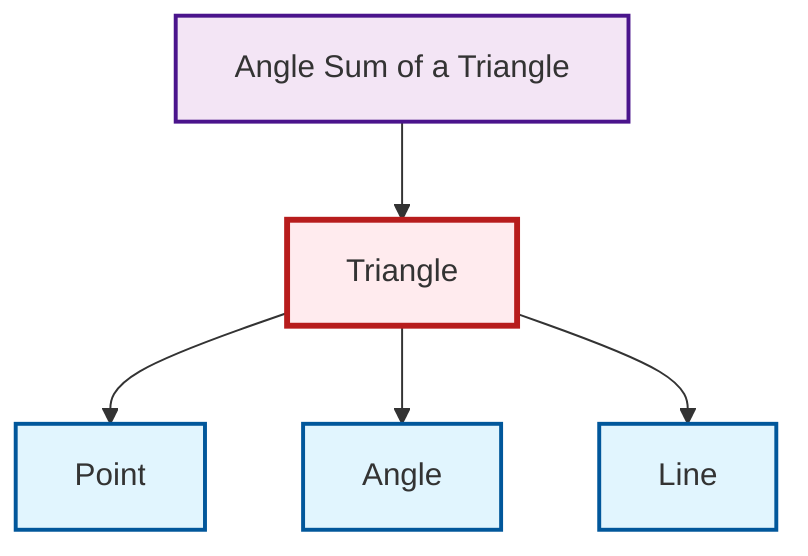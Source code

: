 graph TD
    classDef definition fill:#e1f5fe,stroke:#01579b,stroke-width:2px
    classDef theorem fill:#f3e5f5,stroke:#4a148c,stroke-width:2px
    classDef axiom fill:#fff3e0,stroke:#e65100,stroke-width:2px
    classDef example fill:#e8f5e9,stroke:#1b5e20,stroke-width:2px
    classDef current fill:#ffebee,stroke:#b71c1c,stroke-width:3px
    def-line["Line"]:::definition
    def-triangle["Triangle"]:::definition
    def-point["Point"]:::definition
    def-angle["Angle"]:::definition
    thm-angle-sum-triangle["Angle Sum of a Triangle"]:::theorem
    def-triangle --> def-point
    thm-angle-sum-triangle --> def-triangle
    def-triangle --> def-angle
    def-triangle --> def-line
    class def-triangle current